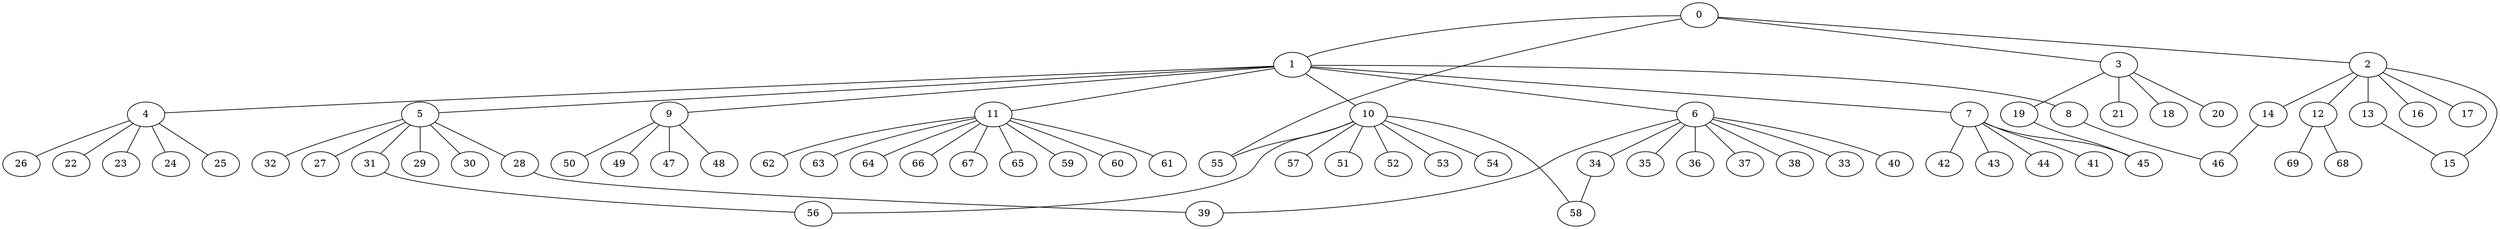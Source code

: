 
graph graphname {
    0 -- 1
0 -- 2
0 -- 3
0 -- 55
1 -- 4
1 -- 5
1 -- 6
1 -- 7
1 -- 8
1 -- 9
1 -- 10
1 -- 11
2 -- 12
2 -- 13
2 -- 14
2 -- 15
2 -- 16
2 -- 17
3 -- 18
3 -- 19
3 -- 20
3 -- 21
4 -- 22
4 -- 23
4 -- 24
4 -- 25
4 -- 26
5 -- 32
5 -- 27
5 -- 28
5 -- 29
5 -- 30
5 -- 31
6 -- 34
6 -- 35
6 -- 36
6 -- 37
6 -- 38
6 -- 33
6 -- 40
6 -- 39
7 -- 41
7 -- 42
7 -- 43
7 -- 44
7 -- 45
8 -- 46
9 -- 48
9 -- 50
9 -- 49
9 -- 47
10 -- 51
10 -- 52
10 -- 53
10 -- 54
10 -- 55
10 -- 56
10 -- 57
10 -- 58
11 -- 64
11 -- 66
11 -- 67
11 -- 65
11 -- 59
11 -- 60
11 -- 61
11 -- 62
11 -- 63
12 -- 68
12 -- 69
13 -- 15
14 -- 46
19 -- 45
28 -- 39
31 -- 56
34 -- 58

}

